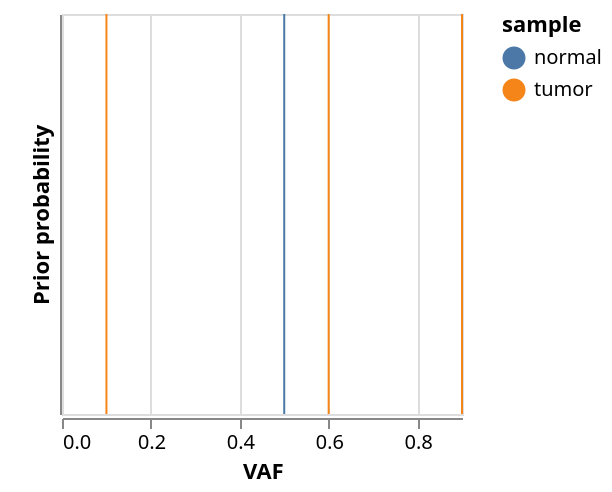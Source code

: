 {
  "$schema": "https://vega.github.io/schema/vega-lite/v5.json",
  "description": "Prior distribution.",
  "data": {
    "values": [
      {
        "hash": 1,
        "prob": 0.5,
        "vaf": 0.1,
        "sample": "tumor"
      },
      {
        "hash": 1,
        "prob": 0.3,
        "vaf": 0.6,
        "sample": "tumor"
      },
      {
        "hash": 1,
        "prob": 0.2,
        "vaf": 0.9,
        "sample": "tumor"
      },
      {
        "hash": 1,
        "vaf": 0.5,
        "sample": "normal"
      }
    ]
  },
  "facet": {
    "row": {
      "field": "hash",
      "type": "nominal",
      "header": {
        "title": "",
        "labelExpr": "''",
        "labelFontSize": 0,
        "labelColor": "white"
      }
    }
  },
  "spec": {
    "layer": [
      {
        "mark": "rule",
        "transform": [
          {
            "filter": "datum.sample != 'samplename'"
          }
        ],
        "encoding": {
          "x": {
            "field": "vaf",
            "type": "quantitative"
          },
          "x2": {
            "field": "vaf",
            "type": "quantitative"
          },
          "y": {
            "value": 0
          },
          "y2": {
            "value": 200
          },
          "color": {
            "field": "sample",
            "type": "nominal"
          }
        }
      },
      {
        "mark": {
          "type": "line",
          "point": true
        },
        "transform": [
          {
            "filter": {
              "field": "sample",
              "equal": "samplename"
            }
          }
        ],
        "encoding": {
          "x": {
            "field": "vaf",
            "type": "quantitative",
            "title": "VAF"
          },
          "y": {
            "field": "prob",
            "type": "quantitative",
            "scale": {
              "type": "log"
            },
            "title": "Prior probability"
          },
          "color": {
            "field": "sample",
            "type": "nominal"
          }
        }
      }
    ]
  }
}
